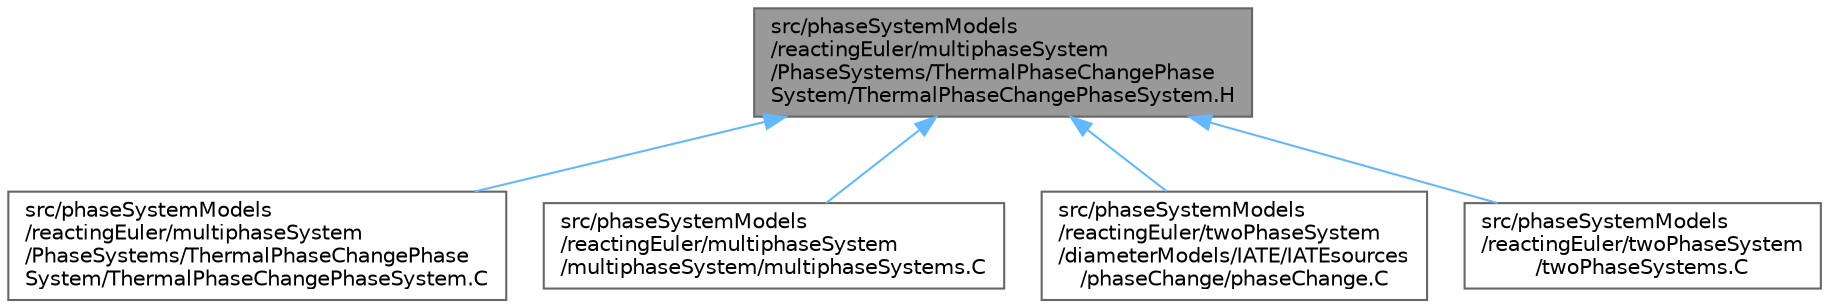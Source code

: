 digraph "src/phaseSystemModels/reactingEuler/multiphaseSystem/PhaseSystems/ThermalPhaseChangePhaseSystem/ThermalPhaseChangePhaseSystem.H"
{
 // LATEX_PDF_SIZE
  bgcolor="transparent";
  edge [fontname=Helvetica,fontsize=10,labelfontname=Helvetica,labelfontsize=10];
  node [fontname=Helvetica,fontsize=10,shape=box,height=0.2,width=0.4];
  Node1 [id="Node000001",label="src/phaseSystemModels\l/reactingEuler/multiphaseSystem\l/PhaseSystems/ThermalPhaseChangePhase\lSystem/ThermalPhaseChangePhaseSystem.H",height=0.2,width=0.4,color="gray40", fillcolor="grey60", style="filled", fontcolor="black",tooltip=" "];
  Node1 -> Node2 [id="edge1_Node000001_Node000002",dir="back",color="steelblue1",style="solid",tooltip=" "];
  Node2 [id="Node000002",label="src/phaseSystemModels\l/reactingEuler/multiphaseSystem\l/PhaseSystems/ThermalPhaseChangePhase\lSystem/ThermalPhaseChangePhaseSystem.C",height=0.2,width=0.4,color="grey40", fillcolor="white", style="filled",URL="$ThermalPhaseChangePhaseSystem_8C.html",tooltip=" "];
  Node1 -> Node3 [id="edge2_Node000001_Node000003",dir="back",color="steelblue1",style="solid",tooltip=" "];
  Node3 [id="Node000003",label="src/phaseSystemModels\l/reactingEuler/multiphaseSystem\l/multiphaseSystem/multiphaseSystems.C",height=0.2,width=0.4,color="grey40", fillcolor="white", style="filled",URL="$reactingEuler_2multiphaseSystem_2multiphaseSystem_2multiphaseSystems_8C.html",tooltip=" "];
  Node1 -> Node4 [id="edge3_Node000001_Node000004",dir="back",color="steelblue1",style="solid",tooltip=" "];
  Node4 [id="Node000004",label="src/phaseSystemModels\l/reactingEuler/twoPhaseSystem\l/diameterModels/IATE/IATEsources\l/phaseChange/phaseChange.C",height=0.2,width=0.4,color="grey40", fillcolor="white", style="filled",URL="$twoPhaseSystem_2diameterModels_2IATE_2IATEsources_2phaseChange_2phaseChange_8C.html",tooltip=" "];
  Node1 -> Node5 [id="edge4_Node000001_Node000005",dir="back",color="steelblue1",style="solid",tooltip=" "];
  Node5 [id="Node000005",label="src/phaseSystemModels\l/reactingEuler/twoPhaseSystem\l/twoPhaseSystems.C",height=0.2,width=0.4,color="grey40", fillcolor="white", style="filled",URL="$twoPhaseSystems_8C.html",tooltip=" "];
}
